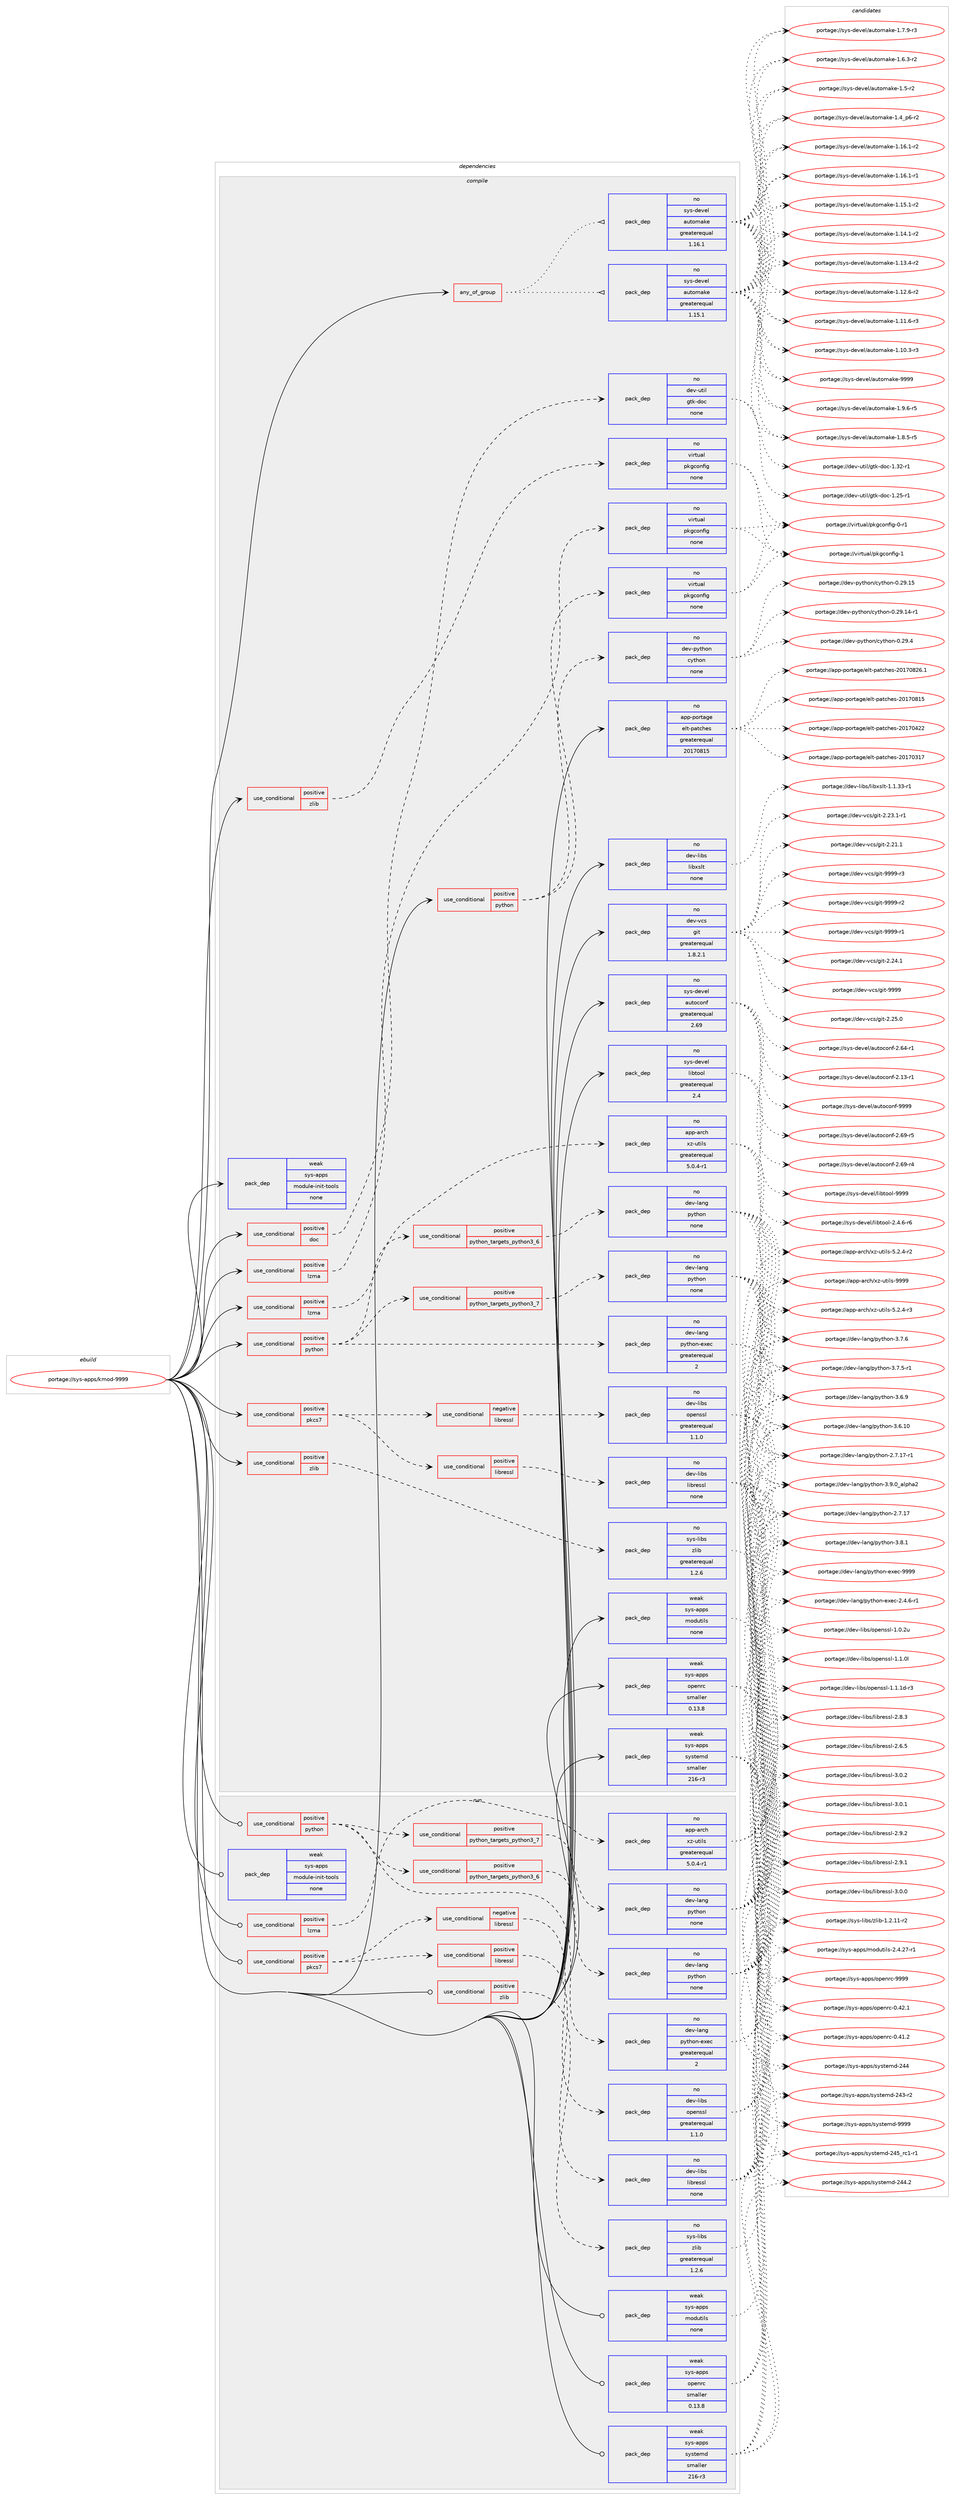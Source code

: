 digraph prolog {

# *************
# Graph options
# *************

newrank=true;
concentrate=true;
compound=true;
graph [rankdir=LR,fontname=Helvetica,fontsize=10,ranksep=1.5];#, ranksep=2.5, nodesep=0.2];
edge  [arrowhead=vee];
node  [fontname=Helvetica,fontsize=10];

# **********
# The ebuild
# **********

subgraph cluster_leftcol {
color=gray;
rank=same;
label=<<i>ebuild</i>>;
id [label="portage://sys-apps/kmod-9999", color=red, width=4, href="../sys-apps/kmod-9999.svg"];
}

# ****************
# The dependencies
# ****************

subgraph cluster_midcol {
color=gray;
label=<<i>dependencies</i>>;
subgraph cluster_compile {
fillcolor="#eeeeee";
style=filled;
label=<<i>compile</i>>;
subgraph any1258 {
dependency66818 [label=<<TABLE BORDER="0" CELLBORDER="1" CELLSPACING="0" CELLPADDING="4"><TR><TD CELLPADDING="10">any_of_group</TD></TR></TABLE>>, shape=none, color=red];subgraph pack51157 {
dependency66819 [label=<<TABLE BORDER="0" CELLBORDER="1" CELLSPACING="0" CELLPADDING="4" WIDTH="220"><TR><TD ROWSPAN="6" CELLPADDING="30">pack_dep</TD></TR><TR><TD WIDTH="110">no</TD></TR><TR><TD>sys-devel</TD></TR><TR><TD>automake</TD></TR><TR><TD>greaterequal</TD></TR><TR><TD>1.16.1</TD></TR></TABLE>>, shape=none, color=blue];
}
dependency66818:e -> dependency66819:w [weight=20,style="dotted",arrowhead="oinv"];
subgraph pack51158 {
dependency66820 [label=<<TABLE BORDER="0" CELLBORDER="1" CELLSPACING="0" CELLPADDING="4" WIDTH="220"><TR><TD ROWSPAN="6" CELLPADDING="30">pack_dep</TD></TR><TR><TD WIDTH="110">no</TD></TR><TR><TD>sys-devel</TD></TR><TR><TD>automake</TD></TR><TR><TD>greaterequal</TD></TR><TR><TD>1.15.1</TD></TR></TABLE>>, shape=none, color=blue];
}
dependency66818:e -> dependency66820:w [weight=20,style="dotted",arrowhead="oinv"];
}
id:e -> dependency66818:w [weight=20,style="solid",arrowhead="vee"];
subgraph cond14324 {
dependency66821 [label=<<TABLE BORDER="0" CELLBORDER="1" CELLSPACING="0" CELLPADDING="4"><TR><TD ROWSPAN="3" CELLPADDING="10">use_conditional</TD></TR><TR><TD>positive</TD></TR><TR><TD>doc</TD></TR></TABLE>>, shape=none, color=red];
subgraph pack51159 {
dependency66822 [label=<<TABLE BORDER="0" CELLBORDER="1" CELLSPACING="0" CELLPADDING="4" WIDTH="220"><TR><TD ROWSPAN="6" CELLPADDING="30">pack_dep</TD></TR><TR><TD WIDTH="110">no</TD></TR><TR><TD>dev-util</TD></TR><TR><TD>gtk-doc</TD></TR><TR><TD>none</TD></TR><TR><TD></TD></TR></TABLE>>, shape=none, color=blue];
}
dependency66821:e -> dependency66822:w [weight=20,style="dashed",arrowhead="vee"];
}
id:e -> dependency66821:w [weight=20,style="solid",arrowhead="vee"];
subgraph cond14325 {
dependency66823 [label=<<TABLE BORDER="0" CELLBORDER="1" CELLSPACING="0" CELLPADDING="4"><TR><TD ROWSPAN="3" CELLPADDING="10">use_conditional</TD></TR><TR><TD>positive</TD></TR><TR><TD>lzma</TD></TR></TABLE>>, shape=none, color=red];
subgraph pack51160 {
dependency66824 [label=<<TABLE BORDER="0" CELLBORDER="1" CELLSPACING="0" CELLPADDING="4" WIDTH="220"><TR><TD ROWSPAN="6" CELLPADDING="30">pack_dep</TD></TR><TR><TD WIDTH="110">no</TD></TR><TR><TD>app-arch</TD></TR><TR><TD>xz-utils</TD></TR><TR><TD>greaterequal</TD></TR><TR><TD>5.0.4-r1</TD></TR></TABLE>>, shape=none, color=blue];
}
dependency66823:e -> dependency66824:w [weight=20,style="dashed",arrowhead="vee"];
}
id:e -> dependency66823:w [weight=20,style="solid",arrowhead="vee"];
subgraph cond14326 {
dependency66825 [label=<<TABLE BORDER="0" CELLBORDER="1" CELLSPACING="0" CELLPADDING="4"><TR><TD ROWSPAN="3" CELLPADDING="10">use_conditional</TD></TR><TR><TD>positive</TD></TR><TR><TD>lzma</TD></TR></TABLE>>, shape=none, color=red];
subgraph pack51161 {
dependency66826 [label=<<TABLE BORDER="0" CELLBORDER="1" CELLSPACING="0" CELLPADDING="4" WIDTH="220"><TR><TD ROWSPAN="6" CELLPADDING="30">pack_dep</TD></TR><TR><TD WIDTH="110">no</TD></TR><TR><TD>virtual</TD></TR><TR><TD>pkgconfig</TD></TR><TR><TD>none</TD></TR><TR><TD></TD></TR></TABLE>>, shape=none, color=blue];
}
dependency66825:e -> dependency66826:w [weight=20,style="dashed",arrowhead="vee"];
}
id:e -> dependency66825:w [weight=20,style="solid",arrowhead="vee"];
subgraph cond14327 {
dependency66827 [label=<<TABLE BORDER="0" CELLBORDER="1" CELLSPACING="0" CELLPADDING="4"><TR><TD ROWSPAN="3" CELLPADDING="10">use_conditional</TD></TR><TR><TD>positive</TD></TR><TR><TD>pkcs7</TD></TR></TABLE>>, shape=none, color=red];
subgraph cond14328 {
dependency66828 [label=<<TABLE BORDER="0" CELLBORDER="1" CELLSPACING="0" CELLPADDING="4"><TR><TD ROWSPAN="3" CELLPADDING="10">use_conditional</TD></TR><TR><TD>negative</TD></TR><TR><TD>libressl</TD></TR></TABLE>>, shape=none, color=red];
subgraph pack51162 {
dependency66829 [label=<<TABLE BORDER="0" CELLBORDER="1" CELLSPACING="0" CELLPADDING="4" WIDTH="220"><TR><TD ROWSPAN="6" CELLPADDING="30">pack_dep</TD></TR><TR><TD WIDTH="110">no</TD></TR><TR><TD>dev-libs</TD></TR><TR><TD>openssl</TD></TR><TR><TD>greaterequal</TD></TR><TR><TD>1.1.0</TD></TR></TABLE>>, shape=none, color=blue];
}
dependency66828:e -> dependency66829:w [weight=20,style="dashed",arrowhead="vee"];
}
dependency66827:e -> dependency66828:w [weight=20,style="dashed",arrowhead="vee"];
subgraph cond14329 {
dependency66830 [label=<<TABLE BORDER="0" CELLBORDER="1" CELLSPACING="0" CELLPADDING="4"><TR><TD ROWSPAN="3" CELLPADDING="10">use_conditional</TD></TR><TR><TD>positive</TD></TR><TR><TD>libressl</TD></TR></TABLE>>, shape=none, color=red];
subgraph pack51163 {
dependency66831 [label=<<TABLE BORDER="0" CELLBORDER="1" CELLSPACING="0" CELLPADDING="4" WIDTH="220"><TR><TD ROWSPAN="6" CELLPADDING="30">pack_dep</TD></TR><TR><TD WIDTH="110">no</TD></TR><TR><TD>dev-libs</TD></TR><TR><TD>libressl</TD></TR><TR><TD>none</TD></TR><TR><TD></TD></TR></TABLE>>, shape=none, color=blue];
}
dependency66830:e -> dependency66831:w [weight=20,style="dashed",arrowhead="vee"];
}
dependency66827:e -> dependency66830:w [weight=20,style="dashed",arrowhead="vee"];
}
id:e -> dependency66827:w [weight=20,style="solid",arrowhead="vee"];
subgraph cond14330 {
dependency66832 [label=<<TABLE BORDER="0" CELLBORDER="1" CELLSPACING="0" CELLPADDING="4"><TR><TD ROWSPAN="3" CELLPADDING="10">use_conditional</TD></TR><TR><TD>positive</TD></TR><TR><TD>python</TD></TR></TABLE>>, shape=none, color=red];
subgraph cond14331 {
dependency66833 [label=<<TABLE BORDER="0" CELLBORDER="1" CELLSPACING="0" CELLPADDING="4"><TR><TD ROWSPAN="3" CELLPADDING="10">use_conditional</TD></TR><TR><TD>positive</TD></TR><TR><TD>python_targets_python3_6</TD></TR></TABLE>>, shape=none, color=red];
subgraph pack51164 {
dependency66834 [label=<<TABLE BORDER="0" CELLBORDER="1" CELLSPACING="0" CELLPADDING="4" WIDTH="220"><TR><TD ROWSPAN="6" CELLPADDING="30">pack_dep</TD></TR><TR><TD WIDTH="110">no</TD></TR><TR><TD>dev-lang</TD></TR><TR><TD>python</TD></TR><TR><TD>none</TD></TR><TR><TD></TD></TR></TABLE>>, shape=none, color=blue];
}
dependency66833:e -> dependency66834:w [weight=20,style="dashed",arrowhead="vee"];
}
dependency66832:e -> dependency66833:w [weight=20,style="dashed",arrowhead="vee"];
subgraph cond14332 {
dependency66835 [label=<<TABLE BORDER="0" CELLBORDER="1" CELLSPACING="0" CELLPADDING="4"><TR><TD ROWSPAN="3" CELLPADDING="10">use_conditional</TD></TR><TR><TD>positive</TD></TR><TR><TD>python_targets_python3_7</TD></TR></TABLE>>, shape=none, color=red];
subgraph pack51165 {
dependency66836 [label=<<TABLE BORDER="0" CELLBORDER="1" CELLSPACING="0" CELLPADDING="4" WIDTH="220"><TR><TD ROWSPAN="6" CELLPADDING="30">pack_dep</TD></TR><TR><TD WIDTH="110">no</TD></TR><TR><TD>dev-lang</TD></TR><TR><TD>python</TD></TR><TR><TD>none</TD></TR><TR><TD></TD></TR></TABLE>>, shape=none, color=blue];
}
dependency66835:e -> dependency66836:w [weight=20,style="dashed",arrowhead="vee"];
}
dependency66832:e -> dependency66835:w [weight=20,style="dashed",arrowhead="vee"];
subgraph pack51166 {
dependency66837 [label=<<TABLE BORDER="0" CELLBORDER="1" CELLSPACING="0" CELLPADDING="4" WIDTH="220"><TR><TD ROWSPAN="6" CELLPADDING="30">pack_dep</TD></TR><TR><TD WIDTH="110">no</TD></TR><TR><TD>dev-lang</TD></TR><TR><TD>python-exec</TD></TR><TR><TD>greaterequal</TD></TR><TR><TD>2</TD></TR></TABLE>>, shape=none, color=blue];
}
dependency66832:e -> dependency66837:w [weight=20,style="dashed",arrowhead="vee"];
}
id:e -> dependency66832:w [weight=20,style="solid",arrowhead="vee"];
subgraph cond14333 {
dependency66838 [label=<<TABLE BORDER="0" CELLBORDER="1" CELLSPACING="0" CELLPADDING="4"><TR><TD ROWSPAN="3" CELLPADDING="10">use_conditional</TD></TR><TR><TD>positive</TD></TR><TR><TD>python</TD></TR></TABLE>>, shape=none, color=red];
subgraph pack51167 {
dependency66839 [label=<<TABLE BORDER="0" CELLBORDER="1" CELLSPACING="0" CELLPADDING="4" WIDTH="220"><TR><TD ROWSPAN="6" CELLPADDING="30">pack_dep</TD></TR><TR><TD WIDTH="110">no</TD></TR><TR><TD>dev-python</TD></TR><TR><TD>cython</TD></TR><TR><TD>none</TD></TR><TR><TD></TD></TR></TABLE>>, shape=none, color=blue];
}
dependency66838:e -> dependency66839:w [weight=20,style="dashed",arrowhead="vee"];
subgraph pack51168 {
dependency66840 [label=<<TABLE BORDER="0" CELLBORDER="1" CELLSPACING="0" CELLPADDING="4" WIDTH="220"><TR><TD ROWSPAN="6" CELLPADDING="30">pack_dep</TD></TR><TR><TD WIDTH="110">no</TD></TR><TR><TD>virtual</TD></TR><TR><TD>pkgconfig</TD></TR><TR><TD>none</TD></TR><TR><TD></TD></TR></TABLE>>, shape=none, color=blue];
}
dependency66838:e -> dependency66840:w [weight=20,style="dashed",arrowhead="vee"];
}
id:e -> dependency66838:w [weight=20,style="solid",arrowhead="vee"];
subgraph cond14334 {
dependency66841 [label=<<TABLE BORDER="0" CELLBORDER="1" CELLSPACING="0" CELLPADDING="4"><TR><TD ROWSPAN="3" CELLPADDING="10">use_conditional</TD></TR><TR><TD>positive</TD></TR><TR><TD>zlib</TD></TR></TABLE>>, shape=none, color=red];
subgraph pack51169 {
dependency66842 [label=<<TABLE BORDER="0" CELLBORDER="1" CELLSPACING="0" CELLPADDING="4" WIDTH="220"><TR><TD ROWSPAN="6" CELLPADDING="30">pack_dep</TD></TR><TR><TD WIDTH="110">no</TD></TR><TR><TD>sys-libs</TD></TR><TR><TD>zlib</TD></TR><TR><TD>greaterequal</TD></TR><TR><TD>1.2.6</TD></TR></TABLE>>, shape=none, color=blue];
}
dependency66841:e -> dependency66842:w [weight=20,style="dashed",arrowhead="vee"];
}
id:e -> dependency66841:w [weight=20,style="solid",arrowhead="vee"];
subgraph cond14335 {
dependency66843 [label=<<TABLE BORDER="0" CELLBORDER="1" CELLSPACING="0" CELLPADDING="4"><TR><TD ROWSPAN="3" CELLPADDING="10">use_conditional</TD></TR><TR><TD>positive</TD></TR><TR><TD>zlib</TD></TR></TABLE>>, shape=none, color=red];
subgraph pack51170 {
dependency66844 [label=<<TABLE BORDER="0" CELLBORDER="1" CELLSPACING="0" CELLPADDING="4" WIDTH="220"><TR><TD ROWSPAN="6" CELLPADDING="30">pack_dep</TD></TR><TR><TD WIDTH="110">no</TD></TR><TR><TD>virtual</TD></TR><TR><TD>pkgconfig</TD></TR><TR><TD>none</TD></TR><TR><TD></TD></TR></TABLE>>, shape=none, color=blue];
}
dependency66843:e -> dependency66844:w [weight=20,style="dashed",arrowhead="vee"];
}
id:e -> dependency66843:w [weight=20,style="solid",arrowhead="vee"];
subgraph pack51171 {
dependency66845 [label=<<TABLE BORDER="0" CELLBORDER="1" CELLSPACING="0" CELLPADDING="4" WIDTH="220"><TR><TD ROWSPAN="6" CELLPADDING="30">pack_dep</TD></TR><TR><TD WIDTH="110">no</TD></TR><TR><TD>app-portage</TD></TR><TR><TD>elt-patches</TD></TR><TR><TD>greaterequal</TD></TR><TR><TD>20170815</TD></TR></TABLE>>, shape=none, color=blue];
}
id:e -> dependency66845:w [weight=20,style="solid",arrowhead="vee"];
subgraph pack51172 {
dependency66846 [label=<<TABLE BORDER="0" CELLBORDER="1" CELLSPACING="0" CELLPADDING="4" WIDTH="220"><TR><TD ROWSPAN="6" CELLPADDING="30">pack_dep</TD></TR><TR><TD WIDTH="110">no</TD></TR><TR><TD>dev-libs</TD></TR><TR><TD>libxslt</TD></TR><TR><TD>none</TD></TR><TR><TD></TD></TR></TABLE>>, shape=none, color=blue];
}
id:e -> dependency66846:w [weight=20,style="solid",arrowhead="vee"];
subgraph pack51173 {
dependency66847 [label=<<TABLE BORDER="0" CELLBORDER="1" CELLSPACING="0" CELLPADDING="4" WIDTH="220"><TR><TD ROWSPAN="6" CELLPADDING="30">pack_dep</TD></TR><TR><TD WIDTH="110">no</TD></TR><TR><TD>dev-vcs</TD></TR><TR><TD>git</TD></TR><TR><TD>greaterequal</TD></TR><TR><TD>1.8.2.1</TD></TR></TABLE>>, shape=none, color=blue];
}
id:e -> dependency66847:w [weight=20,style="solid",arrowhead="vee"];
subgraph pack51174 {
dependency66848 [label=<<TABLE BORDER="0" CELLBORDER="1" CELLSPACING="0" CELLPADDING="4" WIDTH="220"><TR><TD ROWSPAN="6" CELLPADDING="30">pack_dep</TD></TR><TR><TD WIDTH="110">no</TD></TR><TR><TD>sys-devel</TD></TR><TR><TD>autoconf</TD></TR><TR><TD>greaterequal</TD></TR><TR><TD>2.69</TD></TR></TABLE>>, shape=none, color=blue];
}
id:e -> dependency66848:w [weight=20,style="solid",arrowhead="vee"];
subgraph pack51175 {
dependency66849 [label=<<TABLE BORDER="0" CELLBORDER="1" CELLSPACING="0" CELLPADDING="4" WIDTH="220"><TR><TD ROWSPAN="6" CELLPADDING="30">pack_dep</TD></TR><TR><TD WIDTH="110">no</TD></TR><TR><TD>sys-devel</TD></TR><TR><TD>libtool</TD></TR><TR><TD>greaterequal</TD></TR><TR><TD>2.4</TD></TR></TABLE>>, shape=none, color=blue];
}
id:e -> dependency66849:w [weight=20,style="solid",arrowhead="vee"];
subgraph pack51176 {
dependency66850 [label=<<TABLE BORDER="0" CELLBORDER="1" CELLSPACING="0" CELLPADDING="4" WIDTH="220"><TR><TD ROWSPAN="6" CELLPADDING="30">pack_dep</TD></TR><TR><TD WIDTH="110">weak</TD></TR><TR><TD>sys-apps</TD></TR><TR><TD>module-init-tools</TD></TR><TR><TD>none</TD></TR><TR><TD></TD></TR></TABLE>>, shape=none, color=blue];
}
id:e -> dependency66850:w [weight=20,style="solid",arrowhead="vee"];
subgraph pack51177 {
dependency66851 [label=<<TABLE BORDER="0" CELLBORDER="1" CELLSPACING="0" CELLPADDING="4" WIDTH="220"><TR><TD ROWSPAN="6" CELLPADDING="30">pack_dep</TD></TR><TR><TD WIDTH="110">weak</TD></TR><TR><TD>sys-apps</TD></TR><TR><TD>modutils</TD></TR><TR><TD>none</TD></TR><TR><TD></TD></TR></TABLE>>, shape=none, color=blue];
}
id:e -> dependency66851:w [weight=20,style="solid",arrowhead="vee"];
subgraph pack51178 {
dependency66852 [label=<<TABLE BORDER="0" CELLBORDER="1" CELLSPACING="0" CELLPADDING="4" WIDTH="220"><TR><TD ROWSPAN="6" CELLPADDING="30">pack_dep</TD></TR><TR><TD WIDTH="110">weak</TD></TR><TR><TD>sys-apps</TD></TR><TR><TD>openrc</TD></TR><TR><TD>smaller</TD></TR><TR><TD>0.13.8</TD></TR></TABLE>>, shape=none, color=blue];
}
id:e -> dependency66852:w [weight=20,style="solid",arrowhead="vee"];
subgraph pack51179 {
dependency66853 [label=<<TABLE BORDER="0" CELLBORDER="1" CELLSPACING="0" CELLPADDING="4" WIDTH="220"><TR><TD ROWSPAN="6" CELLPADDING="30">pack_dep</TD></TR><TR><TD WIDTH="110">weak</TD></TR><TR><TD>sys-apps</TD></TR><TR><TD>systemd</TD></TR><TR><TD>smaller</TD></TR><TR><TD>216-r3</TD></TR></TABLE>>, shape=none, color=blue];
}
id:e -> dependency66853:w [weight=20,style="solid",arrowhead="vee"];
}
subgraph cluster_compileandrun {
fillcolor="#eeeeee";
style=filled;
label=<<i>compile and run</i>>;
}
subgraph cluster_run {
fillcolor="#eeeeee";
style=filled;
label=<<i>run</i>>;
subgraph cond14336 {
dependency66854 [label=<<TABLE BORDER="0" CELLBORDER="1" CELLSPACING="0" CELLPADDING="4"><TR><TD ROWSPAN="3" CELLPADDING="10">use_conditional</TD></TR><TR><TD>positive</TD></TR><TR><TD>lzma</TD></TR></TABLE>>, shape=none, color=red];
subgraph pack51180 {
dependency66855 [label=<<TABLE BORDER="0" CELLBORDER="1" CELLSPACING="0" CELLPADDING="4" WIDTH="220"><TR><TD ROWSPAN="6" CELLPADDING="30">pack_dep</TD></TR><TR><TD WIDTH="110">no</TD></TR><TR><TD>app-arch</TD></TR><TR><TD>xz-utils</TD></TR><TR><TD>greaterequal</TD></TR><TR><TD>5.0.4-r1</TD></TR></TABLE>>, shape=none, color=blue];
}
dependency66854:e -> dependency66855:w [weight=20,style="dashed",arrowhead="vee"];
}
id:e -> dependency66854:w [weight=20,style="solid",arrowhead="odot"];
subgraph cond14337 {
dependency66856 [label=<<TABLE BORDER="0" CELLBORDER="1" CELLSPACING="0" CELLPADDING="4"><TR><TD ROWSPAN="3" CELLPADDING="10">use_conditional</TD></TR><TR><TD>positive</TD></TR><TR><TD>pkcs7</TD></TR></TABLE>>, shape=none, color=red];
subgraph cond14338 {
dependency66857 [label=<<TABLE BORDER="0" CELLBORDER="1" CELLSPACING="0" CELLPADDING="4"><TR><TD ROWSPAN="3" CELLPADDING="10">use_conditional</TD></TR><TR><TD>negative</TD></TR><TR><TD>libressl</TD></TR></TABLE>>, shape=none, color=red];
subgraph pack51181 {
dependency66858 [label=<<TABLE BORDER="0" CELLBORDER="1" CELLSPACING="0" CELLPADDING="4" WIDTH="220"><TR><TD ROWSPAN="6" CELLPADDING="30">pack_dep</TD></TR><TR><TD WIDTH="110">no</TD></TR><TR><TD>dev-libs</TD></TR><TR><TD>openssl</TD></TR><TR><TD>greaterequal</TD></TR><TR><TD>1.1.0</TD></TR></TABLE>>, shape=none, color=blue];
}
dependency66857:e -> dependency66858:w [weight=20,style="dashed",arrowhead="vee"];
}
dependency66856:e -> dependency66857:w [weight=20,style="dashed",arrowhead="vee"];
subgraph cond14339 {
dependency66859 [label=<<TABLE BORDER="0" CELLBORDER="1" CELLSPACING="0" CELLPADDING="4"><TR><TD ROWSPAN="3" CELLPADDING="10">use_conditional</TD></TR><TR><TD>positive</TD></TR><TR><TD>libressl</TD></TR></TABLE>>, shape=none, color=red];
subgraph pack51182 {
dependency66860 [label=<<TABLE BORDER="0" CELLBORDER="1" CELLSPACING="0" CELLPADDING="4" WIDTH="220"><TR><TD ROWSPAN="6" CELLPADDING="30">pack_dep</TD></TR><TR><TD WIDTH="110">no</TD></TR><TR><TD>dev-libs</TD></TR><TR><TD>libressl</TD></TR><TR><TD>none</TD></TR><TR><TD></TD></TR></TABLE>>, shape=none, color=blue];
}
dependency66859:e -> dependency66860:w [weight=20,style="dashed",arrowhead="vee"];
}
dependency66856:e -> dependency66859:w [weight=20,style="dashed",arrowhead="vee"];
}
id:e -> dependency66856:w [weight=20,style="solid",arrowhead="odot"];
subgraph cond14340 {
dependency66861 [label=<<TABLE BORDER="0" CELLBORDER="1" CELLSPACING="0" CELLPADDING="4"><TR><TD ROWSPAN="3" CELLPADDING="10">use_conditional</TD></TR><TR><TD>positive</TD></TR><TR><TD>python</TD></TR></TABLE>>, shape=none, color=red];
subgraph cond14341 {
dependency66862 [label=<<TABLE BORDER="0" CELLBORDER="1" CELLSPACING="0" CELLPADDING="4"><TR><TD ROWSPAN="3" CELLPADDING="10">use_conditional</TD></TR><TR><TD>positive</TD></TR><TR><TD>python_targets_python3_6</TD></TR></TABLE>>, shape=none, color=red];
subgraph pack51183 {
dependency66863 [label=<<TABLE BORDER="0" CELLBORDER="1" CELLSPACING="0" CELLPADDING="4" WIDTH="220"><TR><TD ROWSPAN="6" CELLPADDING="30">pack_dep</TD></TR><TR><TD WIDTH="110">no</TD></TR><TR><TD>dev-lang</TD></TR><TR><TD>python</TD></TR><TR><TD>none</TD></TR><TR><TD></TD></TR></TABLE>>, shape=none, color=blue];
}
dependency66862:e -> dependency66863:w [weight=20,style="dashed",arrowhead="vee"];
}
dependency66861:e -> dependency66862:w [weight=20,style="dashed",arrowhead="vee"];
subgraph cond14342 {
dependency66864 [label=<<TABLE BORDER="0" CELLBORDER="1" CELLSPACING="0" CELLPADDING="4"><TR><TD ROWSPAN="3" CELLPADDING="10">use_conditional</TD></TR><TR><TD>positive</TD></TR><TR><TD>python_targets_python3_7</TD></TR></TABLE>>, shape=none, color=red];
subgraph pack51184 {
dependency66865 [label=<<TABLE BORDER="0" CELLBORDER="1" CELLSPACING="0" CELLPADDING="4" WIDTH="220"><TR><TD ROWSPAN="6" CELLPADDING="30">pack_dep</TD></TR><TR><TD WIDTH="110">no</TD></TR><TR><TD>dev-lang</TD></TR><TR><TD>python</TD></TR><TR><TD>none</TD></TR><TR><TD></TD></TR></TABLE>>, shape=none, color=blue];
}
dependency66864:e -> dependency66865:w [weight=20,style="dashed",arrowhead="vee"];
}
dependency66861:e -> dependency66864:w [weight=20,style="dashed",arrowhead="vee"];
subgraph pack51185 {
dependency66866 [label=<<TABLE BORDER="0" CELLBORDER="1" CELLSPACING="0" CELLPADDING="4" WIDTH="220"><TR><TD ROWSPAN="6" CELLPADDING="30">pack_dep</TD></TR><TR><TD WIDTH="110">no</TD></TR><TR><TD>dev-lang</TD></TR><TR><TD>python-exec</TD></TR><TR><TD>greaterequal</TD></TR><TR><TD>2</TD></TR></TABLE>>, shape=none, color=blue];
}
dependency66861:e -> dependency66866:w [weight=20,style="dashed",arrowhead="vee"];
}
id:e -> dependency66861:w [weight=20,style="solid",arrowhead="odot"];
subgraph cond14343 {
dependency66867 [label=<<TABLE BORDER="0" CELLBORDER="1" CELLSPACING="0" CELLPADDING="4"><TR><TD ROWSPAN="3" CELLPADDING="10">use_conditional</TD></TR><TR><TD>positive</TD></TR><TR><TD>zlib</TD></TR></TABLE>>, shape=none, color=red];
subgraph pack51186 {
dependency66868 [label=<<TABLE BORDER="0" CELLBORDER="1" CELLSPACING="0" CELLPADDING="4" WIDTH="220"><TR><TD ROWSPAN="6" CELLPADDING="30">pack_dep</TD></TR><TR><TD WIDTH="110">no</TD></TR><TR><TD>sys-libs</TD></TR><TR><TD>zlib</TD></TR><TR><TD>greaterequal</TD></TR><TR><TD>1.2.6</TD></TR></TABLE>>, shape=none, color=blue];
}
dependency66867:e -> dependency66868:w [weight=20,style="dashed",arrowhead="vee"];
}
id:e -> dependency66867:w [weight=20,style="solid",arrowhead="odot"];
subgraph pack51187 {
dependency66869 [label=<<TABLE BORDER="0" CELLBORDER="1" CELLSPACING="0" CELLPADDING="4" WIDTH="220"><TR><TD ROWSPAN="6" CELLPADDING="30">pack_dep</TD></TR><TR><TD WIDTH="110">weak</TD></TR><TR><TD>sys-apps</TD></TR><TR><TD>module-init-tools</TD></TR><TR><TD>none</TD></TR><TR><TD></TD></TR></TABLE>>, shape=none, color=blue];
}
id:e -> dependency66869:w [weight=20,style="solid",arrowhead="odot"];
subgraph pack51188 {
dependency66870 [label=<<TABLE BORDER="0" CELLBORDER="1" CELLSPACING="0" CELLPADDING="4" WIDTH="220"><TR><TD ROWSPAN="6" CELLPADDING="30">pack_dep</TD></TR><TR><TD WIDTH="110">weak</TD></TR><TR><TD>sys-apps</TD></TR><TR><TD>modutils</TD></TR><TR><TD>none</TD></TR><TR><TD></TD></TR></TABLE>>, shape=none, color=blue];
}
id:e -> dependency66870:w [weight=20,style="solid",arrowhead="odot"];
subgraph pack51189 {
dependency66871 [label=<<TABLE BORDER="0" CELLBORDER="1" CELLSPACING="0" CELLPADDING="4" WIDTH="220"><TR><TD ROWSPAN="6" CELLPADDING="30">pack_dep</TD></TR><TR><TD WIDTH="110">weak</TD></TR><TR><TD>sys-apps</TD></TR><TR><TD>openrc</TD></TR><TR><TD>smaller</TD></TR><TR><TD>0.13.8</TD></TR></TABLE>>, shape=none, color=blue];
}
id:e -> dependency66871:w [weight=20,style="solid",arrowhead="odot"];
subgraph pack51190 {
dependency66872 [label=<<TABLE BORDER="0" CELLBORDER="1" CELLSPACING="0" CELLPADDING="4" WIDTH="220"><TR><TD ROWSPAN="6" CELLPADDING="30">pack_dep</TD></TR><TR><TD WIDTH="110">weak</TD></TR><TR><TD>sys-apps</TD></TR><TR><TD>systemd</TD></TR><TR><TD>smaller</TD></TR><TR><TD>216-r3</TD></TR></TABLE>>, shape=none, color=blue];
}
id:e -> dependency66872:w [weight=20,style="solid",arrowhead="odot"];
}
}

# **************
# The candidates
# **************

subgraph cluster_choices {
rank=same;
color=gray;
label=<<i>candidates</i>>;

subgraph choice51157 {
color=black;
nodesep=1;
choice115121115451001011181011084797117116111109971071014557575757 [label="portage://sys-devel/automake-9999", color=red, width=4,href="../sys-devel/automake-9999.svg"];
choice115121115451001011181011084797117116111109971071014549465746544511453 [label="portage://sys-devel/automake-1.9.6-r5", color=red, width=4,href="../sys-devel/automake-1.9.6-r5.svg"];
choice115121115451001011181011084797117116111109971071014549465646534511453 [label="portage://sys-devel/automake-1.8.5-r5", color=red, width=4,href="../sys-devel/automake-1.8.5-r5.svg"];
choice115121115451001011181011084797117116111109971071014549465546574511451 [label="portage://sys-devel/automake-1.7.9-r3", color=red, width=4,href="../sys-devel/automake-1.7.9-r3.svg"];
choice115121115451001011181011084797117116111109971071014549465446514511450 [label="portage://sys-devel/automake-1.6.3-r2", color=red, width=4,href="../sys-devel/automake-1.6.3-r2.svg"];
choice11512111545100101118101108479711711611110997107101454946534511450 [label="portage://sys-devel/automake-1.5-r2", color=red, width=4,href="../sys-devel/automake-1.5-r2.svg"];
choice115121115451001011181011084797117116111109971071014549465295112544511450 [label="portage://sys-devel/automake-1.4_p6-r2", color=red, width=4,href="../sys-devel/automake-1.4_p6-r2.svg"];
choice11512111545100101118101108479711711611110997107101454946495446494511450 [label="portage://sys-devel/automake-1.16.1-r2", color=red, width=4,href="../sys-devel/automake-1.16.1-r2.svg"];
choice11512111545100101118101108479711711611110997107101454946495446494511449 [label="portage://sys-devel/automake-1.16.1-r1", color=red, width=4,href="../sys-devel/automake-1.16.1-r1.svg"];
choice11512111545100101118101108479711711611110997107101454946495346494511450 [label="portage://sys-devel/automake-1.15.1-r2", color=red, width=4,href="../sys-devel/automake-1.15.1-r2.svg"];
choice11512111545100101118101108479711711611110997107101454946495246494511450 [label="portage://sys-devel/automake-1.14.1-r2", color=red, width=4,href="../sys-devel/automake-1.14.1-r2.svg"];
choice11512111545100101118101108479711711611110997107101454946495146524511450 [label="portage://sys-devel/automake-1.13.4-r2", color=red, width=4,href="../sys-devel/automake-1.13.4-r2.svg"];
choice11512111545100101118101108479711711611110997107101454946495046544511450 [label="portage://sys-devel/automake-1.12.6-r2", color=red, width=4,href="../sys-devel/automake-1.12.6-r2.svg"];
choice11512111545100101118101108479711711611110997107101454946494946544511451 [label="portage://sys-devel/automake-1.11.6-r3", color=red, width=4,href="../sys-devel/automake-1.11.6-r3.svg"];
choice11512111545100101118101108479711711611110997107101454946494846514511451 [label="portage://sys-devel/automake-1.10.3-r3", color=red, width=4,href="../sys-devel/automake-1.10.3-r3.svg"];
dependency66819:e -> choice115121115451001011181011084797117116111109971071014557575757:w [style=dotted,weight="100"];
dependency66819:e -> choice115121115451001011181011084797117116111109971071014549465746544511453:w [style=dotted,weight="100"];
dependency66819:e -> choice115121115451001011181011084797117116111109971071014549465646534511453:w [style=dotted,weight="100"];
dependency66819:e -> choice115121115451001011181011084797117116111109971071014549465546574511451:w [style=dotted,weight="100"];
dependency66819:e -> choice115121115451001011181011084797117116111109971071014549465446514511450:w [style=dotted,weight="100"];
dependency66819:e -> choice11512111545100101118101108479711711611110997107101454946534511450:w [style=dotted,weight="100"];
dependency66819:e -> choice115121115451001011181011084797117116111109971071014549465295112544511450:w [style=dotted,weight="100"];
dependency66819:e -> choice11512111545100101118101108479711711611110997107101454946495446494511450:w [style=dotted,weight="100"];
dependency66819:e -> choice11512111545100101118101108479711711611110997107101454946495446494511449:w [style=dotted,weight="100"];
dependency66819:e -> choice11512111545100101118101108479711711611110997107101454946495346494511450:w [style=dotted,weight="100"];
dependency66819:e -> choice11512111545100101118101108479711711611110997107101454946495246494511450:w [style=dotted,weight="100"];
dependency66819:e -> choice11512111545100101118101108479711711611110997107101454946495146524511450:w [style=dotted,weight="100"];
dependency66819:e -> choice11512111545100101118101108479711711611110997107101454946495046544511450:w [style=dotted,weight="100"];
dependency66819:e -> choice11512111545100101118101108479711711611110997107101454946494946544511451:w [style=dotted,weight="100"];
dependency66819:e -> choice11512111545100101118101108479711711611110997107101454946494846514511451:w [style=dotted,weight="100"];
}
subgraph choice51158 {
color=black;
nodesep=1;
choice115121115451001011181011084797117116111109971071014557575757 [label="portage://sys-devel/automake-9999", color=red, width=4,href="../sys-devel/automake-9999.svg"];
choice115121115451001011181011084797117116111109971071014549465746544511453 [label="portage://sys-devel/automake-1.9.6-r5", color=red, width=4,href="../sys-devel/automake-1.9.6-r5.svg"];
choice115121115451001011181011084797117116111109971071014549465646534511453 [label="portage://sys-devel/automake-1.8.5-r5", color=red, width=4,href="../sys-devel/automake-1.8.5-r5.svg"];
choice115121115451001011181011084797117116111109971071014549465546574511451 [label="portage://sys-devel/automake-1.7.9-r3", color=red, width=4,href="../sys-devel/automake-1.7.9-r3.svg"];
choice115121115451001011181011084797117116111109971071014549465446514511450 [label="portage://sys-devel/automake-1.6.3-r2", color=red, width=4,href="../sys-devel/automake-1.6.3-r2.svg"];
choice11512111545100101118101108479711711611110997107101454946534511450 [label="portage://sys-devel/automake-1.5-r2", color=red, width=4,href="../sys-devel/automake-1.5-r2.svg"];
choice115121115451001011181011084797117116111109971071014549465295112544511450 [label="portage://sys-devel/automake-1.4_p6-r2", color=red, width=4,href="../sys-devel/automake-1.4_p6-r2.svg"];
choice11512111545100101118101108479711711611110997107101454946495446494511450 [label="portage://sys-devel/automake-1.16.1-r2", color=red, width=4,href="../sys-devel/automake-1.16.1-r2.svg"];
choice11512111545100101118101108479711711611110997107101454946495446494511449 [label="portage://sys-devel/automake-1.16.1-r1", color=red, width=4,href="../sys-devel/automake-1.16.1-r1.svg"];
choice11512111545100101118101108479711711611110997107101454946495346494511450 [label="portage://sys-devel/automake-1.15.1-r2", color=red, width=4,href="../sys-devel/automake-1.15.1-r2.svg"];
choice11512111545100101118101108479711711611110997107101454946495246494511450 [label="portage://sys-devel/automake-1.14.1-r2", color=red, width=4,href="../sys-devel/automake-1.14.1-r2.svg"];
choice11512111545100101118101108479711711611110997107101454946495146524511450 [label="portage://sys-devel/automake-1.13.4-r2", color=red, width=4,href="../sys-devel/automake-1.13.4-r2.svg"];
choice11512111545100101118101108479711711611110997107101454946495046544511450 [label="portage://sys-devel/automake-1.12.6-r2", color=red, width=4,href="../sys-devel/automake-1.12.6-r2.svg"];
choice11512111545100101118101108479711711611110997107101454946494946544511451 [label="portage://sys-devel/automake-1.11.6-r3", color=red, width=4,href="../sys-devel/automake-1.11.6-r3.svg"];
choice11512111545100101118101108479711711611110997107101454946494846514511451 [label="portage://sys-devel/automake-1.10.3-r3", color=red, width=4,href="../sys-devel/automake-1.10.3-r3.svg"];
dependency66820:e -> choice115121115451001011181011084797117116111109971071014557575757:w [style=dotted,weight="100"];
dependency66820:e -> choice115121115451001011181011084797117116111109971071014549465746544511453:w [style=dotted,weight="100"];
dependency66820:e -> choice115121115451001011181011084797117116111109971071014549465646534511453:w [style=dotted,weight="100"];
dependency66820:e -> choice115121115451001011181011084797117116111109971071014549465546574511451:w [style=dotted,weight="100"];
dependency66820:e -> choice115121115451001011181011084797117116111109971071014549465446514511450:w [style=dotted,weight="100"];
dependency66820:e -> choice11512111545100101118101108479711711611110997107101454946534511450:w [style=dotted,weight="100"];
dependency66820:e -> choice115121115451001011181011084797117116111109971071014549465295112544511450:w [style=dotted,weight="100"];
dependency66820:e -> choice11512111545100101118101108479711711611110997107101454946495446494511450:w [style=dotted,weight="100"];
dependency66820:e -> choice11512111545100101118101108479711711611110997107101454946495446494511449:w [style=dotted,weight="100"];
dependency66820:e -> choice11512111545100101118101108479711711611110997107101454946495346494511450:w [style=dotted,weight="100"];
dependency66820:e -> choice11512111545100101118101108479711711611110997107101454946495246494511450:w [style=dotted,weight="100"];
dependency66820:e -> choice11512111545100101118101108479711711611110997107101454946495146524511450:w [style=dotted,weight="100"];
dependency66820:e -> choice11512111545100101118101108479711711611110997107101454946495046544511450:w [style=dotted,weight="100"];
dependency66820:e -> choice11512111545100101118101108479711711611110997107101454946494946544511451:w [style=dotted,weight="100"];
dependency66820:e -> choice11512111545100101118101108479711711611110997107101454946494846514511451:w [style=dotted,weight="100"];
}
subgraph choice51159 {
color=black;
nodesep=1;
choice1001011184511711610510847103116107451001119945494651504511449 [label="portage://dev-util/gtk-doc-1.32-r1", color=red, width=4,href="../dev-util/gtk-doc-1.32-r1.svg"];
choice1001011184511711610510847103116107451001119945494650534511449 [label="portage://dev-util/gtk-doc-1.25-r1", color=red, width=4,href="../dev-util/gtk-doc-1.25-r1.svg"];
dependency66822:e -> choice1001011184511711610510847103116107451001119945494651504511449:w [style=dotted,weight="100"];
dependency66822:e -> choice1001011184511711610510847103116107451001119945494650534511449:w [style=dotted,weight="100"];
}
subgraph choice51160 {
color=black;
nodesep=1;
choice9711211245971149910447120122451171161051081154557575757 [label="portage://app-arch/xz-utils-9999", color=red, width=4,href="../app-arch/xz-utils-9999.svg"];
choice9711211245971149910447120122451171161051081154553465046524511451 [label="portage://app-arch/xz-utils-5.2.4-r3", color=red, width=4,href="../app-arch/xz-utils-5.2.4-r3.svg"];
choice9711211245971149910447120122451171161051081154553465046524511450 [label="portage://app-arch/xz-utils-5.2.4-r2", color=red, width=4,href="../app-arch/xz-utils-5.2.4-r2.svg"];
dependency66824:e -> choice9711211245971149910447120122451171161051081154557575757:w [style=dotted,weight="100"];
dependency66824:e -> choice9711211245971149910447120122451171161051081154553465046524511451:w [style=dotted,weight="100"];
dependency66824:e -> choice9711211245971149910447120122451171161051081154553465046524511450:w [style=dotted,weight="100"];
}
subgraph choice51161 {
color=black;
nodesep=1;
choice1181051141161179710847112107103991111101021051034549 [label="portage://virtual/pkgconfig-1", color=red, width=4,href="../virtual/pkgconfig-1.svg"];
choice11810511411611797108471121071039911111010210510345484511449 [label="portage://virtual/pkgconfig-0-r1", color=red, width=4,href="../virtual/pkgconfig-0-r1.svg"];
dependency66826:e -> choice1181051141161179710847112107103991111101021051034549:w [style=dotted,weight="100"];
dependency66826:e -> choice11810511411611797108471121071039911111010210510345484511449:w [style=dotted,weight="100"];
}
subgraph choice51162 {
color=black;
nodesep=1;
choice1001011184510810598115471111121011101151151084549464946491004511451 [label="portage://dev-libs/openssl-1.1.1d-r3", color=red, width=4,href="../dev-libs/openssl-1.1.1d-r3.svg"];
choice100101118451081059811547111112101110115115108454946494648108 [label="portage://dev-libs/openssl-1.1.0l", color=red, width=4,href="../dev-libs/openssl-1.1.0l.svg"];
choice100101118451081059811547111112101110115115108454946484650117 [label="portage://dev-libs/openssl-1.0.2u", color=red, width=4,href="../dev-libs/openssl-1.0.2u.svg"];
dependency66829:e -> choice1001011184510810598115471111121011101151151084549464946491004511451:w [style=dotted,weight="100"];
dependency66829:e -> choice100101118451081059811547111112101110115115108454946494648108:w [style=dotted,weight="100"];
dependency66829:e -> choice100101118451081059811547111112101110115115108454946484650117:w [style=dotted,weight="100"];
}
subgraph choice51163 {
color=black;
nodesep=1;
choice10010111845108105981154710810598114101115115108455146484650 [label="portage://dev-libs/libressl-3.0.2", color=red, width=4,href="../dev-libs/libressl-3.0.2.svg"];
choice10010111845108105981154710810598114101115115108455146484649 [label="portage://dev-libs/libressl-3.0.1", color=red, width=4,href="../dev-libs/libressl-3.0.1.svg"];
choice10010111845108105981154710810598114101115115108455146484648 [label="portage://dev-libs/libressl-3.0.0", color=red, width=4,href="../dev-libs/libressl-3.0.0.svg"];
choice10010111845108105981154710810598114101115115108455046574650 [label="portage://dev-libs/libressl-2.9.2", color=red, width=4,href="../dev-libs/libressl-2.9.2.svg"];
choice10010111845108105981154710810598114101115115108455046574649 [label="portage://dev-libs/libressl-2.9.1", color=red, width=4,href="../dev-libs/libressl-2.9.1.svg"];
choice10010111845108105981154710810598114101115115108455046564651 [label="portage://dev-libs/libressl-2.8.3", color=red, width=4,href="../dev-libs/libressl-2.8.3.svg"];
choice10010111845108105981154710810598114101115115108455046544653 [label="portage://dev-libs/libressl-2.6.5", color=red, width=4,href="../dev-libs/libressl-2.6.5.svg"];
dependency66831:e -> choice10010111845108105981154710810598114101115115108455146484650:w [style=dotted,weight="100"];
dependency66831:e -> choice10010111845108105981154710810598114101115115108455146484649:w [style=dotted,weight="100"];
dependency66831:e -> choice10010111845108105981154710810598114101115115108455146484648:w [style=dotted,weight="100"];
dependency66831:e -> choice10010111845108105981154710810598114101115115108455046574650:w [style=dotted,weight="100"];
dependency66831:e -> choice10010111845108105981154710810598114101115115108455046574649:w [style=dotted,weight="100"];
dependency66831:e -> choice10010111845108105981154710810598114101115115108455046564651:w [style=dotted,weight="100"];
dependency66831:e -> choice10010111845108105981154710810598114101115115108455046544653:w [style=dotted,weight="100"];
}
subgraph choice51164 {
color=black;
nodesep=1;
choice10010111845108971101034711212111610411111045514657464895971081121049750 [label="portage://dev-lang/python-3.9.0_alpha2", color=red, width=4,href="../dev-lang/python-3.9.0_alpha2.svg"];
choice100101118451089711010347112121116104111110455146564649 [label="portage://dev-lang/python-3.8.1", color=red, width=4,href="../dev-lang/python-3.8.1.svg"];
choice100101118451089711010347112121116104111110455146554654 [label="portage://dev-lang/python-3.7.6", color=red, width=4,href="../dev-lang/python-3.7.6.svg"];
choice1001011184510897110103471121211161041111104551465546534511449 [label="portage://dev-lang/python-3.7.5-r1", color=red, width=4,href="../dev-lang/python-3.7.5-r1.svg"];
choice100101118451089711010347112121116104111110455146544657 [label="portage://dev-lang/python-3.6.9", color=red, width=4,href="../dev-lang/python-3.6.9.svg"];
choice10010111845108971101034711212111610411111045514654464948 [label="portage://dev-lang/python-3.6.10", color=red, width=4,href="../dev-lang/python-3.6.10.svg"];
choice100101118451089711010347112121116104111110455046554649554511449 [label="portage://dev-lang/python-2.7.17-r1", color=red, width=4,href="../dev-lang/python-2.7.17-r1.svg"];
choice10010111845108971101034711212111610411111045504655464955 [label="portage://dev-lang/python-2.7.17", color=red, width=4,href="../dev-lang/python-2.7.17.svg"];
dependency66834:e -> choice10010111845108971101034711212111610411111045514657464895971081121049750:w [style=dotted,weight="100"];
dependency66834:e -> choice100101118451089711010347112121116104111110455146564649:w [style=dotted,weight="100"];
dependency66834:e -> choice100101118451089711010347112121116104111110455146554654:w [style=dotted,weight="100"];
dependency66834:e -> choice1001011184510897110103471121211161041111104551465546534511449:w [style=dotted,weight="100"];
dependency66834:e -> choice100101118451089711010347112121116104111110455146544657:w [style=dotted,weight="100"];
dependency66834:e -> choice10010111845108971101034711212111610411111045514654464948:w [style=dotted,weight="100"];
dependency66834:e -> choice100101118451089711010347112121116104111110455046554649554511449:w [style=dotted,weight="100"];
dependency66834:e -> choice10010111845108971101034711212111610411111045504655464955:w [style=dotted,weight="100"];
}
subgraph choice51165 {
color=black;
nodesep=1;
choice10010111845108971101034711212111610411111045514657464895971081121049750 [label="portage://dev-lang/python-3.9.0_alpha2", color=red, width=4,href="../dev-lang/python-3.9.0_alpha2.svg"];
choice100101118451089711010347112121116104111110455146564649 [label="portage://dev-lang/python-3.8.1", color=red, width=4,href="../dev-lang/python-3.8.1.svg"];
choice100101118451089711010347112121116104111110455146554654 [label="portage://dev-lang/python-3.7.6", color=red, width=4,href="../dev-lang/python-3.7.6.svg"];
choice1001011184510897110103471121211161041111104551465546534511449 [label="portage://dev-lang/python-3.7.5-r1", color=red, width=4,href="../dev-lang/python-3.7.5-r1.svg"];
choice100101118451089711010347112121116104111110455146544657 [label="portage://dev-lang/python-3.6.9", color=red, width=4,href="../dev-lang/python-3.6.9.svg"];
choice10010111845108971101034711212111610411111045514654464948 [label="portage://dev-lang/python-3.6.10", color=red, width=4,href="../dev-lang/python-3.6.10.svg"];
choice100101118451089711010347112121116104111110455046554649554511449 [label="portage://dev-lang/python-2.7.17-r1", color=red, width=4,href="../dev-lang/python-2.7.17-r1.svg"];
choice10010111845108971101034711212111610411111045504655464955 [label="portage://dev-lang/python-2.7.17", color=red, width=4,href="../dev-lang/python-2.7.17.svg"];
dependency66836:e -> choice10010111845108971101034711212111610411111045514657464895971081121049750:w [style=dotted,weight="100"];
dependency66836:e -> choice100101118451089711010347112121116104111110455146564649:w [style=dotted,weight="100"];
dependency66836:e -> choice100101118451089711010347112121116104111110455146554654:w [style=dotted,weight="100"];
dependency66836:e -> choice1001011184510897110103471121211161041111104551465546534511449:w [style=dotted,weight="100"];
dependency66836:e -> choice100101118451089711010347112121116104111110455146544657:w [style=dotted,weight="100"];
dependency66836:e -> choice10010111845108971101034711212111610411111045514654464948:w [style=dotted,weight="100"];
dependency66836:e -> choice100101118451089711010347112121116104111110455046554649554511449:w [style=dotted,weight="100"];
dependency66836:e -> choice10010111845108971101034711212111610411111045504655464955:w [style=dotted,weight="100"];
}
subgraph choice51166 {
color=black;
nodesep=1;
choice10010111845108971101034711212111610411111045101120101994557575757 [label="portage://dev-lang/python-exec-9999", color=red, width=4,href="../dev-lang/python-exec-9999.svg"];
choice10010111845108971101034711212111610411111045101120101994550465246544511449 [label="portage://dev-lang/python-exec-2.4.6-r1", color=red, width=4,href="../dev-lang/python-exec-2.4.6-r1.svg"];
dependency66837:e -> choice10010111845108971101034711212111610411111045101120101994557575757:w [style=dotted,weight="100"];
dependency66837:e -> choice10010111845108971101034711212111610411111045101120101994550465246544511449:w [style=dotted,weight="100"];
}
subgraph choice51167 {
color=black;
nodesep=1;
choice10010111845112121116104111110479912111610411111045484650574652 [label="portage://dev-python/cython-0.29.4", color=red, width=4,href="../dev-python/cython-0.29.4.svg"];
choice1001011184511212111610411111047991211161041111104548465057464953 [label="portage://dev-python/cython-0.29.15", color=red, width=4,href="../dev-python/cython-0.29.15.svg"];
choice10010111845112121116104111110479912111610411111045484650574649524511449 [label="portage://dev-python/cython-0.29.14-r1", color=red, width=4,href="../dev-python/cython-0.29.14-r1.svg"];
dependency66839:e -> choice10010111845112121116104111110479912111610411111045484650574652:w [style=dotted,weight="100"];
dependency66839:e -> choice1001011184511212111610411111047991211161041111104548465057464953:w [style=dotted,weight="100"];
dependency66839:e -> choice10010111845112121116104111110479912111610411111045484650574649524511449:w [style=dotted,weight="100"];
}
subgraph choice51168 {
color=black;
nodesep=1;
choice1181051141161179710847112107103991111101021051034549 [label="portage://virtual/pkgconfig-1", color=red, width=4,href="../virtual/pkgconfig-1.svg"];
choice11810511411611797108471121071039911111010210510345484511449 [label="portage://virtual/pkgconfig-0-r1", color=red, width=4,href="../virtual/pkgconfig-0-r1.svg"];
dependency66840:e -> choice1181051141161179710847112107103991111101021051034549:w [style=dotted,weight="100"];
dependency66840:e -> choice11810511411611797108471121071039911111010210510345484511449:w [style=dotted,weight="100"];
}
subgraph choice51169 {
color=black;
nodesep=1;
choice11512111545108105981154712210810598454946504649494511450 [label="portage://sys-libs/zlib-1.2.11-r2", color=red, width=4,href="../sys-libs/zlib-1.2.11-r2.svg"];
dependency66842:e -> choice11512111545108105981154712210810598454946504649494511450:w [style=dotted,weight="100"];
}
subgraph choice51170 {
color=black;
nodesep=1;
choice1181051141161179710847112107103991111101021051034549 [label="portage://virtual/pkgconfig-1", color=red, width=4,href="../virtual/pkgconfig-1.svg"];
choice11810511411611797108471121071039911111010210510345484511449 [label="portage://virtual/pkgconfig-0-r1", color=red, width=4,href="../virtual/pkgconfig-0-r1.svg"];
dependency66844:e -> choice1181051141161179710847112107103991111101021051034549:w [style=dotted,weight="100"];
dependency66844:e -> choice11810511411611797108471121071039911111010210510345484511449:w [style=dotted,weight="100"];
}
subgraph choice51171 {
color=black;
nodesep=1;
choice971121124511211111411697103101471011081164511297116991041011154550484955485650544649 [label="portage://app-portage/elt-patches-20170826.1", color=red, width=4,href="../app-portage/elt-patches-20170826.1.svg"];
choice97112112451121111141169710310147101108116451129711699104101115455048495548564953 [label="portage://app-portage/elt-patches-20170815", color=red, width=4,href="../app-portage/elt-patches-20170815.svg"];
choice97112112451121111141169710310147101108116451129711699104101115455048495548525050 [label="portage://app-portage/elt-patches-20170422", color=red, width=4,href="../app-portage/elt-patches-20170422.svg"];
choice97112112451121111141169710310147101108116451129711699104101115455048495548514955 [label="portage://app-portage/elt-patches-20170317", color=red, width=4,href="../app-portage/elt-patches-20170317.svg"];
dependency66845:e -> choice971121124511211111411697103101471011081164511297116991041011154550484955485650544649:w [style=dotted,weight="100"];
dependency66845:e -> choice97112112451121111141169710310147101108116451129711699104101115455048495548564953:w [style=dotted,weight="100"];
dependency66845:e -> choice97112112451121111141169710310147101108116451129711699104101115455048495548525050:w [style=dotted,weight="100"];
dependency66845:e -> choice97112112451121111141169710310147101108116451129711699104101115455048495548514955:w [style=dotted,weight="100"];
}
subgraph choice51172 {
color=black;
nodesep=1;
choice10010111845108105981154710810598120115108116454946494651514511449 [label="portage://dev-libs/libxslt-1.1.33-r1", color=red, width=4,href="../dev-libs/libxslt-1.1.33-r1.svg"];
dependency66846:e -> choice10010111845108105981154710810598120115108116454946494651514511449:w [style=dotted,weight="100"];
}
subgraph choice51173 {
color=black;
nodesep=1;
choice10010111845118991154710310511645575757574511451 [label="portage://dev-vcs/git-9999-r3", color=red, width=4,href="../dev-vcs/git-9999-r3.svg"];
choice10010111845118991154710310511645575757574511450 [label="portage://dev-vcs/git-9999-r2", color=red, width=4,href="../dev-vcs/git-9999-r2.svg"];
choice10010111845118991154710310511645575757574511449 [label="portage://dev-vcs/git-9999-r1", color=red, width=4,href="../dev-vcs/git-9999-r1.svg"];
choice1001011184511899115471031051164557575757 [label="portage://dev-vcs/git-9999", color=red, width=4,href="../dev-vcs/git-9999.svg"];
choice10010111845118991154710310511645504650534648 [label="portage://dev-vcs/git-2.25.0", color=red, width=4,href="../dev-vcs/git-2.25.0.svg"];
choice10010111845118991154710310511645504650524649 [label="portage://dev-vcs/git-2.24.1", color=red, width=4,href="../dev-vcs/git-2.24.1.svg"];
choice100101118451189911547103105116455046505146494511449 [label="portage://dev-vcs/git-2.23.1-r1", color=red, width=4,href="../dev-vcs/git-2.23.1-r1.svg"];
choice10010111845118991154710310511645504650494649 [label="portage://dev-vcs/git-2.21.1", color=red, width=4,href="../dev-vcs/git-2.21.1.svg"];
dependency66847:e -> choice10010111845118991154710310511645575757574511451:w [style=dotted,weight="100"];
dependency66847:e -> choice10010111845118991154710310511645575757574511450:w [style=dotted,weight="100"];
dependency66847:e -> choice10010111845118991154710310511645575757574511449:w [style=dotted,weight="100"];
dependency66847:e -> choice1001011184511899115471031051164557575757:w [style=dotted,weight="100"];
dependency66847:e -> choice10010111845118991154710310511645504650534648:w [style=dotted,weight="100"];
dependency66847:e -> choice10010111845118991154710310511645504650524649:w [style=dotted,weight="100"];
dependency66847:e -> choice100101118451189911547103105116455046505146494511449:w [style=dotted,weight="100"];
dependency66847:e -> choice10010111845118991154710310511645504650494649:w [style=dotted,weight="100"];
}
subgraph choice51174 {
color=black;
nodesep=1;
choice115121115451001011181011084797117116111991111101024557575757 [label="portage://sys-devel/autoconf-9999", color=red, width=4,href="../sys-devel/autoconf-9999.svg"];
choice1151211154510010111810110847971171161119911111010245504654574511453 [label="portage://sys-devel/autoconf-2.69-r5", color=red, width=4,href="../sys-devel/autoconf-2.69-r5.svg"];
choice1151211154510010111810110847971171161119911111010245504654574511452 [label="portage://sys-devel/autoconf-2.69-r4", color=red, width=4,href="../sys-devel/autoconf-2.69-r4.svg"];
choice1151211154510010111810110847971171161119911111010245504654524511449 [label="portage://sys-devel/autoconf-2.64-r1", color=red, width=4,href="../sys-devel/autoconf-2.64-r1.svg"];
choice1151211154510010111810110847971171161119911111010245504649514511449 [label="portage://sys-devel/autoconf-2.13-r1", color=red, width=4,href="../sys-devel/autoconf-2.13-r1.svg"];
dependency66848:e -> choice115121115451001011181011084797117116111991111101024557575757:w [style=dotted,weight="100"];
dependency66848:e -> choice1151211154510010111810110847971171161119911111010245504654574511453:w [style=dotted,weight="100"];
dependency66848:e -> choice1151211154510010111810110847971171161119911111010245504654574511452:w [style=dotted,weight="100"];
dependency66848:e -> choice1151211154510010111810110847971171161119911111010245504654524511449:w [style=dotted,weight="100"];
dependency66848:e -> choice1151211154510010111810110847971171161119911111010245504649514511449:w [style=dotted,weight="100"];
}
subgraph choice51175 {
color=black;
nodesep=1;
choice1151211154510010111810110847108105981161111111084557575757 [label="portage://sys-devel/libtool-9999", color=red, width=4,href="../sys-devel/libtool-9999.svg"];
choice1151211154510010111810110847108105981161111111084550465246544511454 [label="portage://sys-devel/libtool-2.4.6-r6", color=red, width=4,href="../sys-devel/libtool-2.4.6-r6.svg"];
dependency66849:e -> choice1151211154510010111810110847108105981161111111084557575757:w [style=dotted,weight="100"];
dependency66849:e -> choice1151211154510010111810110847108105981161111111084550465246544511454:w [style=dotted,weight="100"];
}
subgraph choice51176 {
color=black;
nodesep=1;
}
subgraph choice51177 {
color=black;
nodesep=1;
choice115121115459711211211547109111100117116105108115455046524650554511449 [label="portage://sys-apps/modutils-2.4.27-r1", color=red, width=4,href="../sys-apps/modutils-2.4.27-r1.svg"];
dependency66851:e -> choice115121115459711211211547109111100117116105108115455046524650554511449:w [style=dotted,weight="100"];
}
subgraph choice51178 {
color=black;
nodesep=1;
choice115121115459711211211547111112101110114994557575757 [label="portage://sys-apps/openrc-9999", color=red, width=4,href="../sys-apps/openrc-9999.svg"];
choice1151211154597112112115471111121011101149945484652504649 [label="portage://sys-apps/openrc-0.42.1", color=red, width=4,href="../sys-apps/openrc-0.42.1.svg"];
choice1151211154597112112115471111121011101149945484652494650 [label="portage://sys-apps/openrc-0.41.2", color=red, width=4,href="../sys-apps/openrc-0.41.2.svg"];
dependency66852:e -> choice115121115459711211211547111112101110114994557575757:w [style=dotted,weight="100"];
dependency66852:e -> choice1151211154597112112115471111121011101149945484652504649:w [style=dotted,weight="100"];
dependency66852:e -> choice1151211154597112112115471111121011101149945484652494650:w [style=dotted,weight="100"];
}
subgraph choice51179 {
color=black;
nodesep=1;
choice1151211154597112112115471151211151161011091004557575757 [label="portage://sys-apps/systemd-9999", color=red, width=4,href="../sys-apps/systemd-9999.svg"];
choice115121115459711211211547115121115116101109100455052539511499494511449 [label="portage://sys-apps/systemd-245_rc1-r1", color=red, width=4,href="../sys-apps/systemd-245_rc1-r1.svg"];
choice115121115459711211211547115121115116101109100455052524650 [label="portage://sys-apps/systemd-244.2", color=red, width=4,href="../sys-apps/systemd-244.2.svg"];
choice11512111545971121121154711512111511610110910045505252 [label="portage://sys-apps/systemd-244", color=red, width=4,href="../sys-apps/systemd-244.svg"];
choice115121115459711211211547115121115116101109100455052514511450 [label="portage://sys-apps/systemd-243-r2", color=red, width=4,href="../sys-apps/systemd-243-r2.svg"];
dependency66853:e -> choice1151211154597112112115471151211151161011091004557575757:w [style=dotted,weight="100"];
dependency66853:e -> choice115121115459711211211547115121115116101109100455052539511499494511449:w [style=dotted,weight="100"];
dependency66853:e -> choice115121115459711211211547115121115116101109100455052524650:w [style=dotted,weight="100"];
dependency66853:e -> choice11512111545971121121154711512111511610110910045505252:w [style=dotted,weight="100"];
dependency66853:e -> choice115121115459711211211547115121115116101109100455052514511450:w [style=dotted,weight="100"];
}
subgraph choice51180 {
color=black;
nodesep=1;
choice9711211245971149910447120122451171161051081154557575757 [label="portage://app-arch/xz-utils-9999", color=red, width=4,href="../app-arch/xz-utils-9999.svg"];
choice9711211245971149910447120122451171161051081154553465046524511451 [label="portage://app-arch/xz-utils-5.2.4-r3", color=red, width=4,href="../app-arch/xz-utils-5.2.4-r3.svg"];
choice9711211245971149910447120122451171161051081154553465046524511450 [label="portage://app-arch/xz-utils-5.2.4-r2", color=red, width=4,href="../app-arch/xz-utils-5.2.4-r2.svg"];
dependency66855:e -> choice9711211245971149910447120122451171161051081154557575757:w [style=dotted,weight="100"];
dependency66855:e -> choice9711211245971149910447120122451171161051081154553465046524511451:w [style=dotted,weight="100"];
dependency66855:e -> choice9711211245971149910447120122451171161051081154553465046524511450:w [style=dotted,weight="100"];
}
subgraph choice51181 {
color=black;
nodesep=1;
choice1001011184510810598115471111121011101151151084549464946491004511451 [label="portage://dev-libs/openssl-1.1.1d-r3", color=red, width=4,href="../dev-libs/openssl-1.1.1d-r3.svg"];
choice100101118451081059811547111112101110115115108454946494648108 [label="portage://dev-libs/openssl-1.1.0l", color=red, width=4,href="../dev-libs/openssl-1.1.0l.svg"];
choice100101118451081059811547111112101110115115108454946484650117 [label="portage://dev-libs/openssl-1.0.2u", color=red, width=4,href="../dev-libs/openssl-1.0.2u.svg"];
dependency66858:e -> choice1001011184510810598115471111121011101151151084549464946491004511451:w [style=dotted,weight="100"];
dependency66858:e -> choice100101118451081059811547111112101110115115108454946494648108:w [style=dotted,weight="100"];
dependency66858:e -> choice100101118451081059811547111112101110115115108454946484650117:w [style=dotted,weight="100"];
}
subgraph choice51182 {
color=black;
nodesep=1;
choice10010111845108105981154710810598114101115115108455146484650 [label="portage://dev-libs/libressl-3.0.2", color=red, width=4,href="../dev-libs/libressl-3.0.2.svg"];
choice10010111845108105981154710810598114101115115108455146484649 [label="portage://dev-libs/libressl-3.0.1", color=red, width=4,href="../dev-libs/libressl-3.0.1.svg"];
choice10010111845108105981154710810598114101115115108455146484648 [label="portage://dev-libs/libressl-3.0.0", color=red, width=4,href="../dev-libs/libressl-3.0.0.svg"];
choice10010111845108105981154710810598114101115115108455046574650 [label="portage://dev-libs/libressl-2.9.2", color=red, width=4,href="../dev-libs/libressl-2.9.2.svg"];
choice10010111845108105981154710810598114101115115108455046574649 [label="portage://dev-libs/libressl-2.9.1", color=red, width=4,href="../dev-libs/libressl-2.9.1.svg"];
choice10010111845108105981154710810598114101115115108455046564651 [label="portage://dev-libs/libressl-2.8.3", color=red, width=4,href="../dev-libs/libressl-2.8.3.svg"];
choice10010111845108105981154710810598114101115115108455046544653 [label="portage://dev-libs/libressl-2.6.5", color=red, width=4,href="../dev-libs/libressl-2.6.5.svg"];
dependency66860:e -> choice10010111845108105981154710810598114101115115108455146484650:w [style=dotted,weight="100"];
dependency66860:e -> choice10010111845108105981154710810598114101115115108455146484649:w [style=dotted,weight="100"];
dependency66860:e -> choice10010111845108105981154710810598114101115115108455146484648:w [style=dotted,weight="100"];
dependency66860:e -> choice10010111845108105981154710810598114101115115108455046574650:w [style=dotted,weight="100"];
dependency66860:e -> choice10010111845108105981154710810598114101115115108455046574649:w [style=dotted,weight="100"];
dependency66860:e -> choice10010111845108105981154710810598114101115115108455046564651:w [style=dotted,weight="100"];
dependency66860:e -> choice10010111845108105981154710810598114101115115108455046544653:w [style=dotted,weight="100"];
}
subgraph choice51183 {
color=black;
nodesep=1;
choice10010111845108971101034711212111610411111045514657464895971081121049750 [label="portage://dev-lang/python-3.9.0_alpha2", color=red, width=4,href="../dev-lang/python-3.9.0_alpha2.svg"];
choice100101118451089711010347112121116104111110455146564649 [label="portage://dev-lang/python-3.8.1", color=red, width=4,href="../dev-lang/python-3.8.1.svg"];
choice100101118451089711010347112121116104111110455146554654 [label="portage://dev-lang/python-3.7.6", color=red, width=4,href="../dev-lang/python-3.7.6.svg"];
choice1001011184510897110103471121211161041111104551465546534511449 [label="portage://dev-lang/python-3.7.5-r1", color=red, width=4,href="../dev-lang/python-3.7.5-r1.svg"];
choice100101118451089711010347112121116104111110455146544657 [label="portage://dev-lang/python-3.6.9", color=red, width=4,href="../dev-lang/python-3.6.9.svg"];
choice10010111845108971101034711212111610411111045514654464948 [label="portage://dev-lang/python-3.6.10", color=red, width=4,href="../dev-lang/python-3.6.10.svg"];
choice100101118451089711010347112121116104111110455046554649554511449 [label="portage://dev-lang/python-2.7.17-r1", color=red, width=4,href="../dev-lang/python-2.7.17-r1.svg"];
choice10010111845108971101034711212111610411111045504655464955 [label="portage://dev-lang/python-2.7.17", color=red, width=4,href="../dev-lang/python-2.7.17.svg"];
dependency66863:e -> choice10010111845108971101034711212111610411111045514657464895971081121049750:w [style=dotted,weight="100"];
dependency66863:e -> choice100101118451089711010347112121116104111110455146564649:w [style=dotted,weight="100"];
dependency66863:e -> choice100101118451089711010347112121116104111110455146554654:w [style=dotted,weight="100"];
dependency66863:e -> choice1001011184510897110103471121211161041111104551465546534511449:w [style=dotted,weight="100"];
dependency66863:e -> choice100101118451089711010347112121116104111110455146544657:w [style=dotted,weight="100"];
dependency66863:e -> choice10010111845108971101034711212111610411111045514654464948:w [style=dotted,weight="100"];
dependency66863:e -> choice100101118451089711010347112121116104111110455046554649554511449:w [style=dotted,weight="100"];
dependency66863:e -> choice10010111845108971101034711212111610411111045504655464955:w [style=dotted,weight="100"];
}
subgraph choice51184 {
color=black;
nodesep=1;
choice10010111845108971101034711212111610411111045514657464895971081121049750 [label="portage://dev-lang/python-3.9.0_alpha2", color=red, width=4,href="../dev-lang/python-3.9.0_alpha2.svg"];
choice100101118451089711010347112121116104111110455146564649 [label="portage://dev-lang/python-3.8.1", color=red, width=4,href="../dev-lang/python-3.8.1.svg"];
choice100101118451089711010347112121116104111110455146554654 [label="portage://dev-lang/python-3.7.6", color=red, width=4,href="../dev-lang/python-3.7.6.svg"];
choice1001011184510897110103471121211161041111104551465546534511449 [label="portage://dev-lang/python-3.7.5-r1", color=red, width=4,href="../dev-lang/python-3.7.5-r1.svg"];
choice100101118451089711010347112121116104111110455146544657 [label="portage://dev-lang/python-3.6.9", color=red, width=4,href="../dev-lang/python-3.6.9.svg"];
choice10010111845108971101034711212111610411111045514654464948 [label="portage://dev-lang/python-3.6.10", color=red, width=4,href="../dev-lang/python-3.6.10.svg"];
choice100101118451089711010347112121116104111110455046554649554511449 [label="portage://dev-lang/python-2.7.17-r1", color=red, width=4,href="../dev-lang/python-2.7.17-r1.svg"];
choice10010111845108971101034711212111610411111045504655464955 [label="portage://dev-lang/python-2.7.17", color=red, width=4,href="../dev-lang/python-2.7.17.svg"];
dependency66865:e -> choice10010111845108971101034711212111610411111045514657464895971081121049750:w [style=dotted,weight="100"];
dependency66865:e -> choice100101118451089711010347112121116104111110455146564649:w [style=dotted,weight="100"];
dependency66865:e -> choice100101118451089711010347112121116104111110455146554654:w [style=dotted,weight="100"];
dependency66865:e -> choice1001011184510897110103471121211161041111104551465546534511449:w [style=dotted,weight="100"];
dependency66865:e -> choice100101118451089711010347112121116104111110455146544657:w [style=dotted,weight="100"];
dependency66865:e -> choice10010111845108971101034711212111610411111045514654464948:w [style=dotted,weight="100"];
dependency66865:e -> choice100101118451089711010347112121116104111110455046554649554511449:w [style=dotted,weight="100"];
dependency66865:e -> choice10010111845108971101034711212111610411111045504655464955:w [style=dotted,weight="100"];
}
subgraph choice51185 {
color=black;
nodesep=1;
choice10010111845108971101034711212111610411111045101120101994557575757 [label="portage://dev-lang/python-exec-9999", color=red, width=4,href="../dev-lang/python-exec-9999.svg"];
choice10010111845108971101034711212111610411111045101120101994550465246544511449 [label="portage://dev-lang/python-exec-2.4.6-r1", color=red, width=4,href="../dev-lang/python-exec-2.4.6-r1.svg"];
dependency66866:e -> choice10010111845108971101034711212111610411111045101120101994557575757:w [style=dotted,weight="100"];
dependency66866:e -> choice10010111845108971101034711212111610411111045101120101994550465246544511449:w [style=dotted,weight="100"];
}
subgraph choice51186 {
color=black;
nodesep=1;
choice11512111545108105981154712210810598454946504649494511450 [label="portage://sys-libs/zlib-1.2.11-r2", color=red, width=4,href="../sys-libs/zlib-1.2.11-r2.svg"];
dependency66868:e -> choice11512111545108105981154712210810598454946504649494511450:w [style=dotted,weight="100"];
}
subgraph choice51187 {
color=black;
nodesep=1;
}
subgraph choice51188 {
color=black;
nodesep=1;
choice115121115459711211211547109111100117116105108115455046524650554511449 [label="portage://sys-apps/modutils-2.4.27-r1", color=red, width=4,href="../sys-apps/modutils-2.4.27-r1.svg"];
dependency66870:e -> choice115121115459711211211547109111100117116105108115455046524650554511449:w [style=dotted,weight="100"];
}
subgraph choice51189 {
color=black;
nodesep=1;
choice115121115459711211211547111112101110114994557575757 [label="portage://sys-apps/openrc-9999", color=red, width=4,href="../sys-apps/openrc-9999.svg"];
choice1151211154597112112115471111121011101149945484652504649 [label="portage://sys-apps/openrc-0.42.1", color=red, width=4,href="../sys-apps/openrc-0.42.1.svg"];
choice1151211154597112112115471111121011101149945484652494650 [label="portage://sys-apps/openrc-0.41.2", color=red, width=4,href="../sys-apps/openrc-0.41.2.svg"];
dependency66871:e -> choice115121115459711211211547111112101110114994557575757:w [style=dotted,weight="100"];
dependency66871:e -> choice1151211154597112112115471111121011101149945484652504649:w [style=dotted,weight="100"];
dependency66871:e -> choice1151211154597112112115471111121011101149945484652494650:w [style=dotted,weight="100"];
}
subgraph choice51190 {
color=black;
nodesep=1;
choice1151211154597112112115471151211151161011091004557575757 [label="portage://sys-apps/systemd-9999", color=red, width=4,href="../sys-apps/systemd-9999.svg"];
choice115121115459711211211547115121115116101109100455052539511499494511449 [label="portage://sys-apps/systemd-245_rc1-r1", color=red, width=4,href="../sys-apps/systemd-245_rc1-r1.svg"];
choice115121115459711211211547115121115116101109100455052524650 [label="portage://sys-apps/systemd-244.2", color=red, width=4,href="../sys-apps/systemd-244.2.svg"];
choice11512111545971121121154711512111511610110910045505252 [label="portage://sys-apps/systemd-244", color=red, width=4,href="../sys-apps/systemd-244.svg"];
choice115121115459711211211547115121115116101109100455052514511450 [label="portage://sys-apps/systemd-243-r2", color=red, width=4,href="../sys-apps/systemd-243-r2.svg"];
dependency66872:e -> choice1151211154597112112115471151211151161011091004557575757:w [style=dotted,weight="100"];
dependency66872:e -> choice115121115459711211211547115121115116101109100455052539511499494511449:w [style=dotted,weight="100"];
dependency66872:e -> choice115121115459711211211547115121115116101109100455052524650:w [style=dotted,weight="100"];
dependency66872:e -> choice11512111545971121121154711512111511610110910045505252:w [style=dotted,weight="100"];
dependency66872:e -> choice115121115459711211211547115121115116101109100455052514511450:w [style=dotted,weight="100"];
}
}

}
